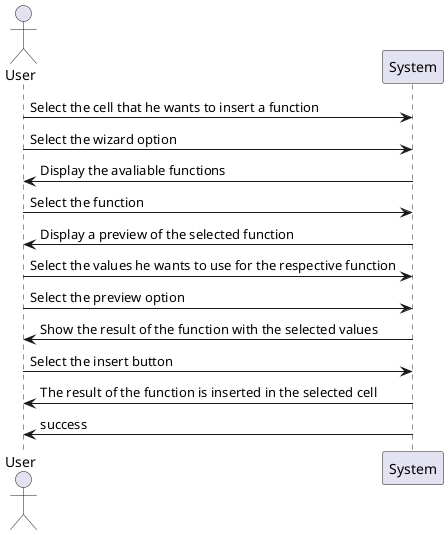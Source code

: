 @startuml lang04.2_analysis.png

actor User

participant "System" as s

User->s: Select the cell that he wants to insert a function
User->s: Select the wizard option
s->User: Display the avaliable functions
User->s: Select the function
s->User: Display a preview of the selected function
User->s: Select the values he wants to use for the respective function
User->s: Select the preview option
s->User: Show the result of the function with the selected values
User->s: Select the insert button
s->User: The result of the function is inserted in the selected cell
s->User: success

@enduml
